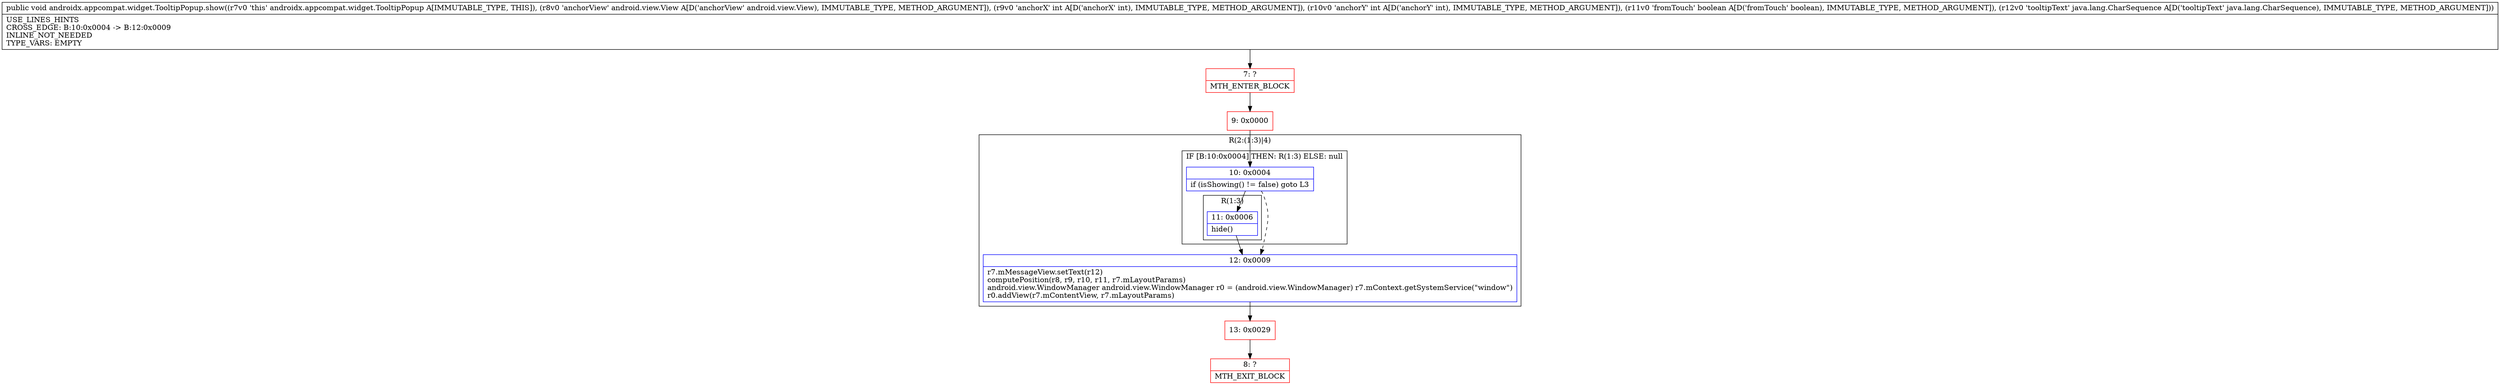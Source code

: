 digraph "CFG forandroidx.appcompat.widget.TooltipPopup.show(Landroid\/view\/View;IIZLjava\/lang\/CharSequence;)V" {
subgraph cluster_Region_908815594 {
label = "R(2:(1:3)|4)";
node [shape=record,color=blue];
subgraph cluster_IfRegion_415189815 {
label = "IF [B:10:0x0004] THEN: R(1:3) ELSE: null";
node [shape=record,color=blue];
Node_10 [shape=record,label="{10\:\ 0x0004|if (isShowing() != false) goto L3\l}"];
subgraph cluster_Region_793746660 {
label = "R(1:3)";
node [shape=record,color=blue];
Node_11 [shape=record,label="{11\:\ 0x0006|hide()\l}"];
}
}
Node_12 [shape=record,label="{12\:\ 0x0009|r7.mMessageView.setText(r12)\lcomputePosition(r8, r9, r10, r11, r7.mLayoutParams)\landroid.view.WindowManager android.view.WindowManager r0 = (android.view.WindowManager) r7.mContext.getSystemService(\"window\")\lr0.addView(r7.mContentView, r7.mLayoutParams)\l}"];
}
Node_7 [shape=record,color=red,label="{7\:\ ?|MTH_ENTER_BLOCK\l}"];
Node_9 [shape=record,color=red,label="{9\:\ 0x0000}"];
Node_13 [shape=record,color=red,label="{13\:\ 0x0029}"];
Node_8 [shape=record,color=red,label="{8\:\ ?|MTH_EXIT_BLOCK\l}"];
MethodNode[shape=record,label="{public void androidx.appcompat.widget.TooltipPopup.show((r7v0 'this' androidx.appcompat.widget.TooltipPopup A[IMMUTABLE_TYPE, THIS]), (r8v0 'anchorView' android.view.View A[D('anchorView' android.view.View), IMMUTABLE_TYPE, METHOD_ARGUMENT]), (r9v0 'anchorX' int A[D('anchorX' int), IMMUTABLE_TYPE, METHOD_ARGUMENT]), (r10v0 'anchorY' int A[D('anchorY' int), IMMUTABLE_TYPE, METHOD_ARGUMENT]), (r11v0 'fromTouch' boolean A[D('fromTouch' boolean), IMMUTABLE_TYPE, METHOD_ARGUMENT]), (r12v0 'tooltipText' java.lang.CharSequence A[D('tooltipText' java.lang.CharSequence), IMMUTABLE_TYPE, METHOD_ARGUMENT]))  | USE_LINES_HINTS\lCROSS_EDGE: B:10:0x0004 \-\> B:12:0x0009\lINLINE_NOT_NEEDED\lTYPE_VARS: EMPTY\l}"];
MethodNode -> Node_7;Node_10 -> Node_11;
Node_10 -> Node_12[style=dashed];
Node_11 -> Node_12;
Node_12 -> Node_13;
Node_7 -> Node_9;
Node_9 -> Node_10;
Node_13 -> Node_8;
}

